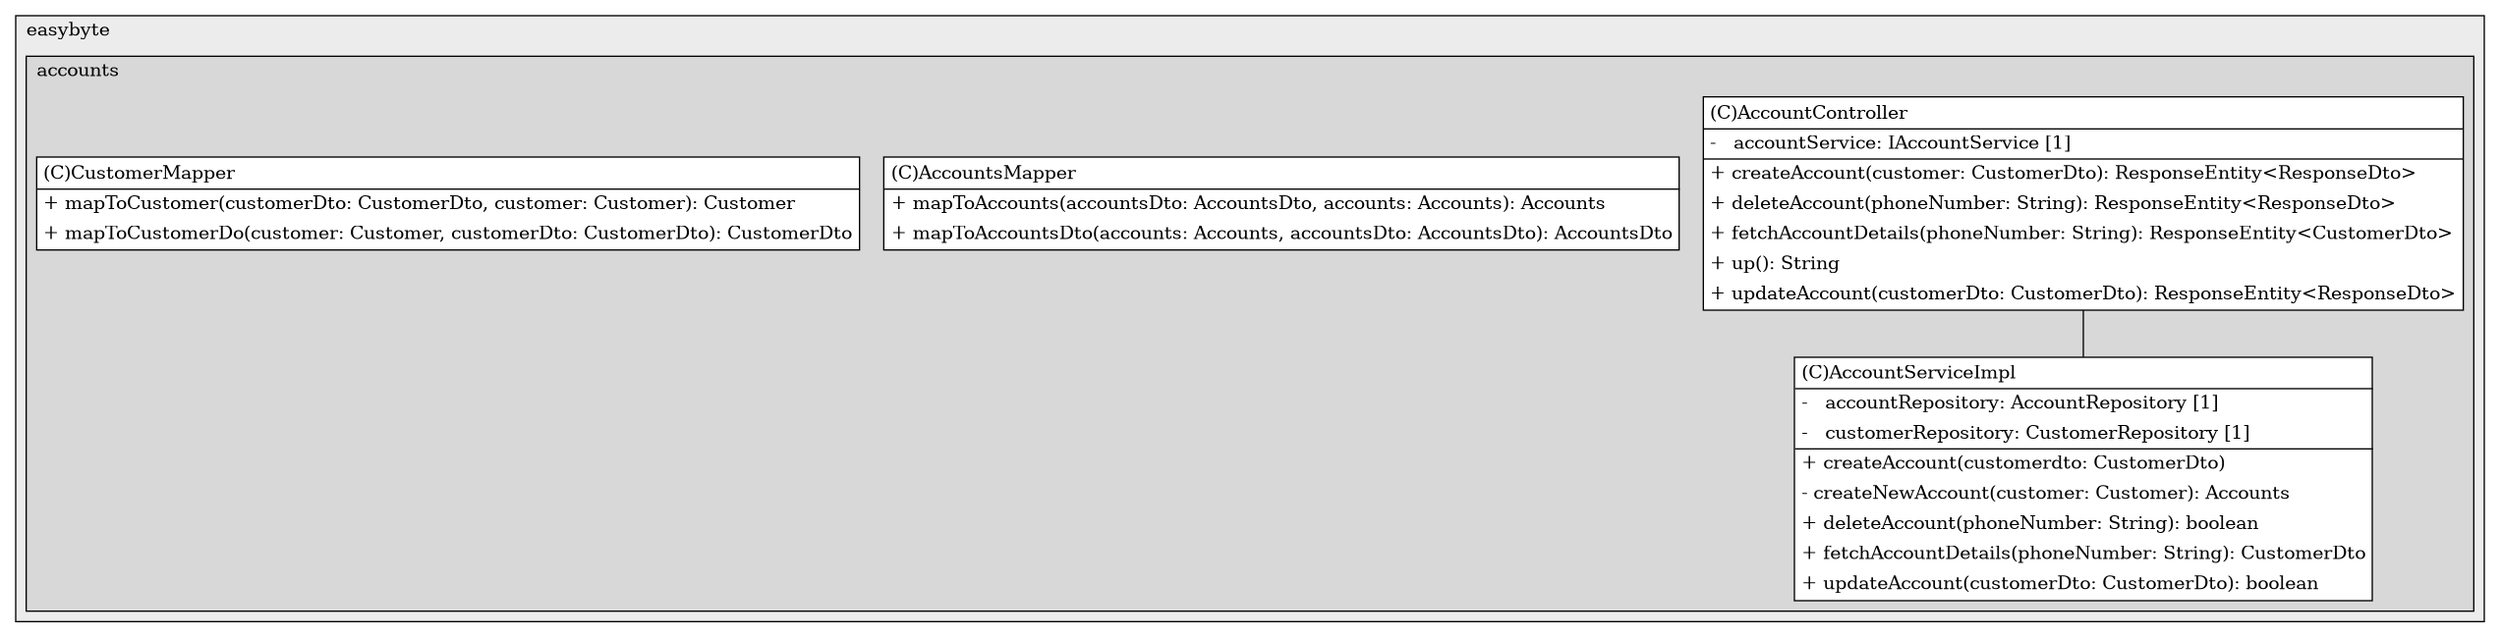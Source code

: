 @startuml

/' diagram meta data start
config=StructureConfiguration;
{
  "projectClassification": {
    "searchMode": "OpenProject", // OpenProject, AllProjects
    "includedProjects": "",
    "pathEndKeywords": "*.impl",
    "isClientPath": "",
    "isClientName": "",
    "isTestPath": "",
    "isTestName": "",
    "isMappingPath": "",
    "isMappingName": "",
    "isDataAccessPath": "",
    "isDataAccessName": "",
    "isDataStructurePath": "",
    "isDataStructureName": "",
    "isInterfaceStructuresPath": "",
    "isInterfaceStructuresName": "",
    "isEntryPointPath": "",
    "isEntryPointName": "",
    "treatFinalFieldsAsMandatory": false
  },
  "graphRestriction": {
    "classPackageExcludeFilter": "",
    "classPackageIncludeFilter": "",
    "classNameExcludeFilter": "",
    "classNameIncludeFilter": "",
    "methodNameExcludeFilter": "",
    "methodNameIncludeFilter": "",
    "removeByInheritance": "", // inheritance/annotation based filtering is done in a second step
    "removeByAnnotation": "",
    "removeByClassPackage": "", // cleanup the graph after inheritance/annotation based filtering is done
    "removeByClassName": "",
    "cutMappings": false,
    "cutEnum": true,
    "cutTests": true,
    "cutClient": true,
    "cutDataAccess": false,
    "cutInterfaceStructures": false,
    "cutDataStructures": false,
    "cutGetterAndSetter": true,
    "cutConstructors": true
  },
  "graphTraversal": {
    "forwardDepth": 6,
    "backwardDepth": 6,
    "classPackageExcludeFilter": "",
    "classPackageIncludeFilter": "",
    "classNameExcludeFilter": "",
    "classNameIncludeFilter": "",
    "methodNameExcludeFilter": "",
    "methodNameIncludeFilter": "",
    "hideMappings": false,
    "hideDataStructures": false,
    "hidePrivateMethods": true,
    "hideInterfaceCalls": true, // indirection: implementation -> interface (is hidden) -> implementation
    "onlyShowApplicationEntryPoints": false, // root node is included
    "useMethodCallsForStructureDiagram": "ForwardOnly" // ForwardOnly, BothDirections, No
  },
  "details": {
    "aggregation": "GroupByClass", // ByClass, GroupByClass, None
    "showClassGenericTypes": true,
    "showMethods": true,
    "showMethodParameterNames": true,
    "showMethodParameterTypes": true,
    "showMethodReturnType": true,
    "showPackageLevels": 2,
    "showDetailedClassStructure": true
  },
  "rootClass": "com.easybyte.accounts.controller.AccountController",
  "extensionCallbackMethod": "" // qualified.class.name#methodName - signature: public static String method(String)
}
diagram meta data end '/



digraph g {
    rankdir="TB"
    splines=polyline
    

'nodes 
subgraph cluster_769133558 { 
   	label=easybyte
	labeljust=l
	fillcolor="#ececec"
	style=filled
   
   subgraph cluster_1498588490 { 
   	label=accounts
	labeljust=l
	fillcolor="#d8d8d8"
	style=filled
   
   AccountController283915277[
	label=<<TABLE BORDER="1" CELLBORDER="0" CELLPADDING="4" CELLSPACING="0">
<TR><TD ALIGN="LEFT" >(C)AccountController</TD></TR>
<HR/>
<TR><TD ALIGN="LEFT" >-   accountService: IAccountService [1]</TD></TR>
<HR/>
<TR><TD ALIGN="LEFT" >+ createAccount(customer: CustomerDto): ResponseEntity&lt;ResponseDto&gt;</TD></TR>
<TR><TD ALIGN="LEFT" >+ deleteAccount(phoneNumber: String): ResponseEntity&lt;ResponseDto&gt;</TD></TR>
<TR><TD ALIGN="LEFT" >+ fetchAccountDetails(phoneNumber: String): ResponseEntity&lt;CustomerDto&gt;</TD></TR>
<TR><TD ALIGN="LEFT" >+ up(): String</TD></TR>
<TR><TD ALIGN="LEFT" >+ updateAccount(customerDto: CustomerDto): ResponseEntity&lt;ResponseDto&gt;</TD></TR>
</TABLE>>
	style=filled
	margin=0
	shape=plaintext
	fillcolor="#FFFFFF"
];

AccountServiceImpl109431318[
	label=<<TABLE BORDER="1" CELLBORDER="0" CELLPADDING="4" CELLSPACING="0">
<TR><TD ALIGN="LEFT" >(C)AccountServiceImpl</TD></TR>
<HR/>
<TR><TD ALIGN="LEFT" >-   accountRepository: AccountRepository [1]</TD></TR>
<TR><TD ALIGN="LEFT" >-   customerRepository: CustomerRepository [1]</TD></TR>
<HR/>
<TR><TD ALIGN="LEFT" >+ createAccount(customerdto: CustomerDto)</TD></TR>
<TR><TD ALIGN="LEFT" >- createNewAccount(customer: Customer): Accounts</TD></TR>
<TR><TD ALIGN="LEFT" >+ deleteAccount(phoneNumber: String): boolean</TD></TR>
<TR><TD ALIGN="LEFT" >+ fetchAccountDetails(phoneNumber: String): CustomerDto</TD></TR>
<TR><TD ALIGN="LEFT" >+ updateAccount(customerDto: CustomerDto): boolean</TD></TR>
</TABLE>>
	style=filled
	margin=0
	shape=plaintext
	fillcolor="#FFFFFF"
];

AccountsMapper712151246[
	label=<<TABLE BORDER="1" CELLBORDER="0" CELLPADDING="4" CELLSPACING="0">
<TR><TD ALIGN="LEFT" >(C)AccountsMapper</TD></TR>
<HR/>
<TR><TD ALIGN="LEFT" >+ mapToAccounts(accountsDto: AccountsDto, accounts: Accounts): Accounts</TD></TR>
<TR><TD ALIGN="LEFT" >+ mapToAccountsDto(accounts: Accounts, accountsDto: AccountsDto): AccountsDto</TD></TR>
</TABLE>>
	style=filled
	margin=0
	shape=plaintext
	fillcolor="#FFFFFF"
];

CustomerMapper712151246[
	label=<<TABLE BORDER="1" CELLBORDER="0" CELLPADDING="4" CELLSPACING="0">
<TR><TD ALIGN="LEFT" >(C)CustomerMapper</TD></TR>
<HR/>
<TR><TD ALIGN="LEFT" >+ mapToCustomer(customerDto: CustomerDto, customer: Customer): Customer</TD></TR>
<TR><TD ALIGN="LEFT" >+ mapToCustomerDo(customer: Customer, customerDto: CustomerDto): CustomerDto</TD></TR>
</TABLE>>
	style=filled
	margin=0
	shape=plaintext
	fillcolor="#FFFFFF"
];
} 
} 

'edges    
AccountController283915277 -> AccountServiceImpl109431318[arrowhead=none];
    
}
@enduml